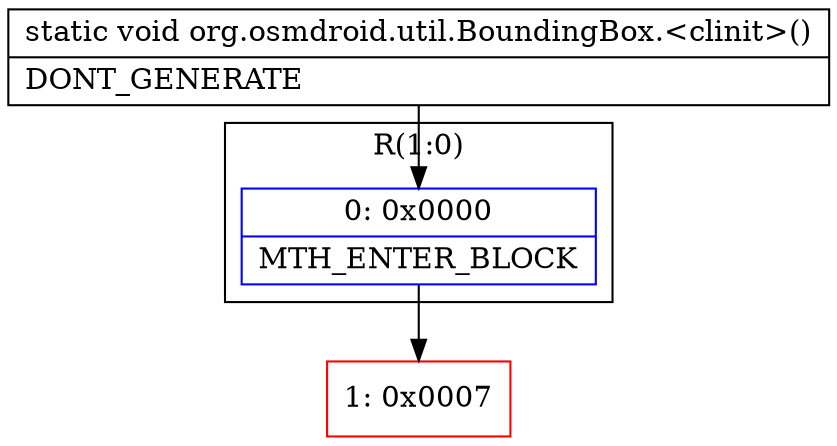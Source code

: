digraph "CFG fororg.osmdroid.util.BoundingBox.\<clinit\>()V" {
subgraph cluster_Region_2096982739 {
label = "R(1:0)";
node [shape=record,color=blue];
Node_0 [shape=record,label="{0\:\ 0x0000|MTH_ENTER_BLOCK\l}"];
}
Node_1 [shape=record,color=red,label="{1\:\ 0x0007}"];
MethodNode[shape=record,label="{static void org.osmdroid.util.BoundingBox.\<clinit\>()  | DONT_GENERATE\l}"];
MethodNode -> Node_0;
Node_0 -> Node_1;
}

